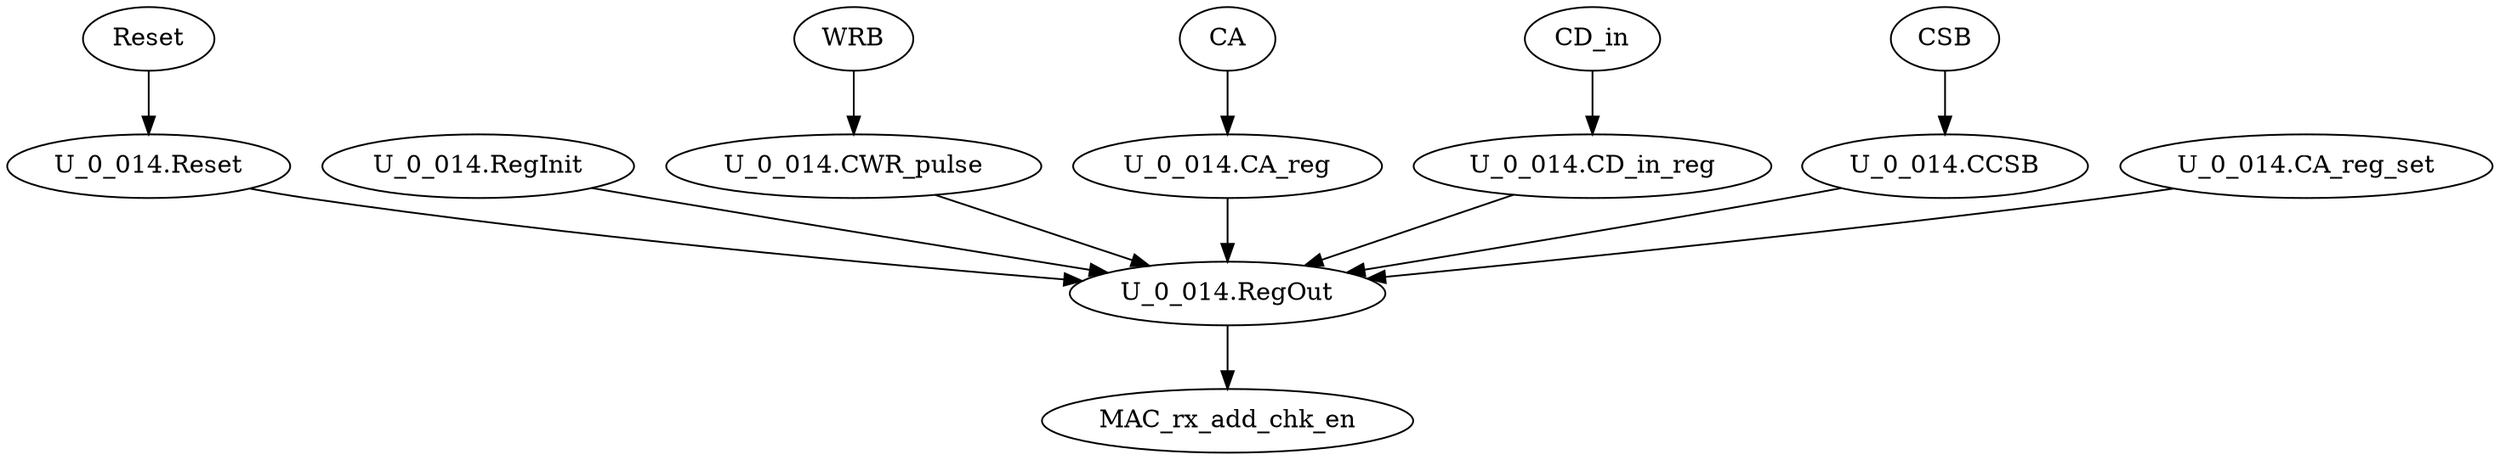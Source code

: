 strict digraph "" {
	Reset	 [complexity=1,
		importance=0.0308170945521,
		rank=0.0308170945521];
	"U_0_014.Reset"	 [complexity=1,
		importance=0.029063591725,
		rank=0.029063591725];
	Reset -> "U_0_014.Reset";
	MAC_rx_add_chk_en	 [complexity=0,
		importance=0.00571852560641,
		rank=0.0];
	"U_0_014.RegInit"	 [complexity=2,
		importance=0.0154021939933,
		rank=0.00770109699667];
	"U_0_014.RegOut"	 [complexity=0,
		importance=0.0136486911662,
		rank=0.0];
	"U_0_014.RegInit" -> "U_0_014.RegOut";
	WRB	 [complexity=4,
		importance=0.0171685902472,
		rank=0.00429214756179];
	"U_0_014.CWR_pulse"	 [complexity=4,
		importance=0.01541508742,
		rank=0.00385377185501];
	WRB -> "U_0_014.CWR_pulse";
	"U_0_014.CA_reg"	 [complexity=4,
		importance=0.01541508742,
		rank=0.00385377185501];
	"U_0_014.CA_reg" -> "U_0_014.RegOut";
	CD_in	 [complexity=2,
		importance=0.0171830953522,
		rank=0.00859154767611];
	"U_0_014.CD_in_reg"	 [complexity=2,
		importance=0.0154295925251,
		rank=0.00771479626255];
	CD_in -> "U_0_014.CD_in_reg";
	CA	 [complexity=4,
		importance=0.0171685902472,
		rank=0.00429214756179];
	CA -> "U_0_014.CA_reg";
	"U_0_014.Reset" -> "U_0_014.RegOut";
	"U_0_014.CCSB"	 [complexity=4,
		importance=0.01541508742,
		rank=0.00385377185501];
	"U_0_014.CCSB" -> "U_0_014.RegOut";
	CSB	 [complexity=4,
		importance=0.0171685902472,
		rank=0.00429214756179];
	CSB -> "U_0_014.CCSB";
	"U_0_014.RegOut" -> MAC_rx_add_chk_en;
	"U_0_014.CWR_pulse" -> "U_0_014.RegOut";
	"U_0_014.CD_in_reg" -> "U_0_014.RegOut";
	"U_0_014.CA_reg_set"	 [complexity=4,
		importance=0.0154021939933,
		rank=0.00385054849833];
	"U_0_014.CA_reg_set" -> "U_0_014.RegOut";
}
